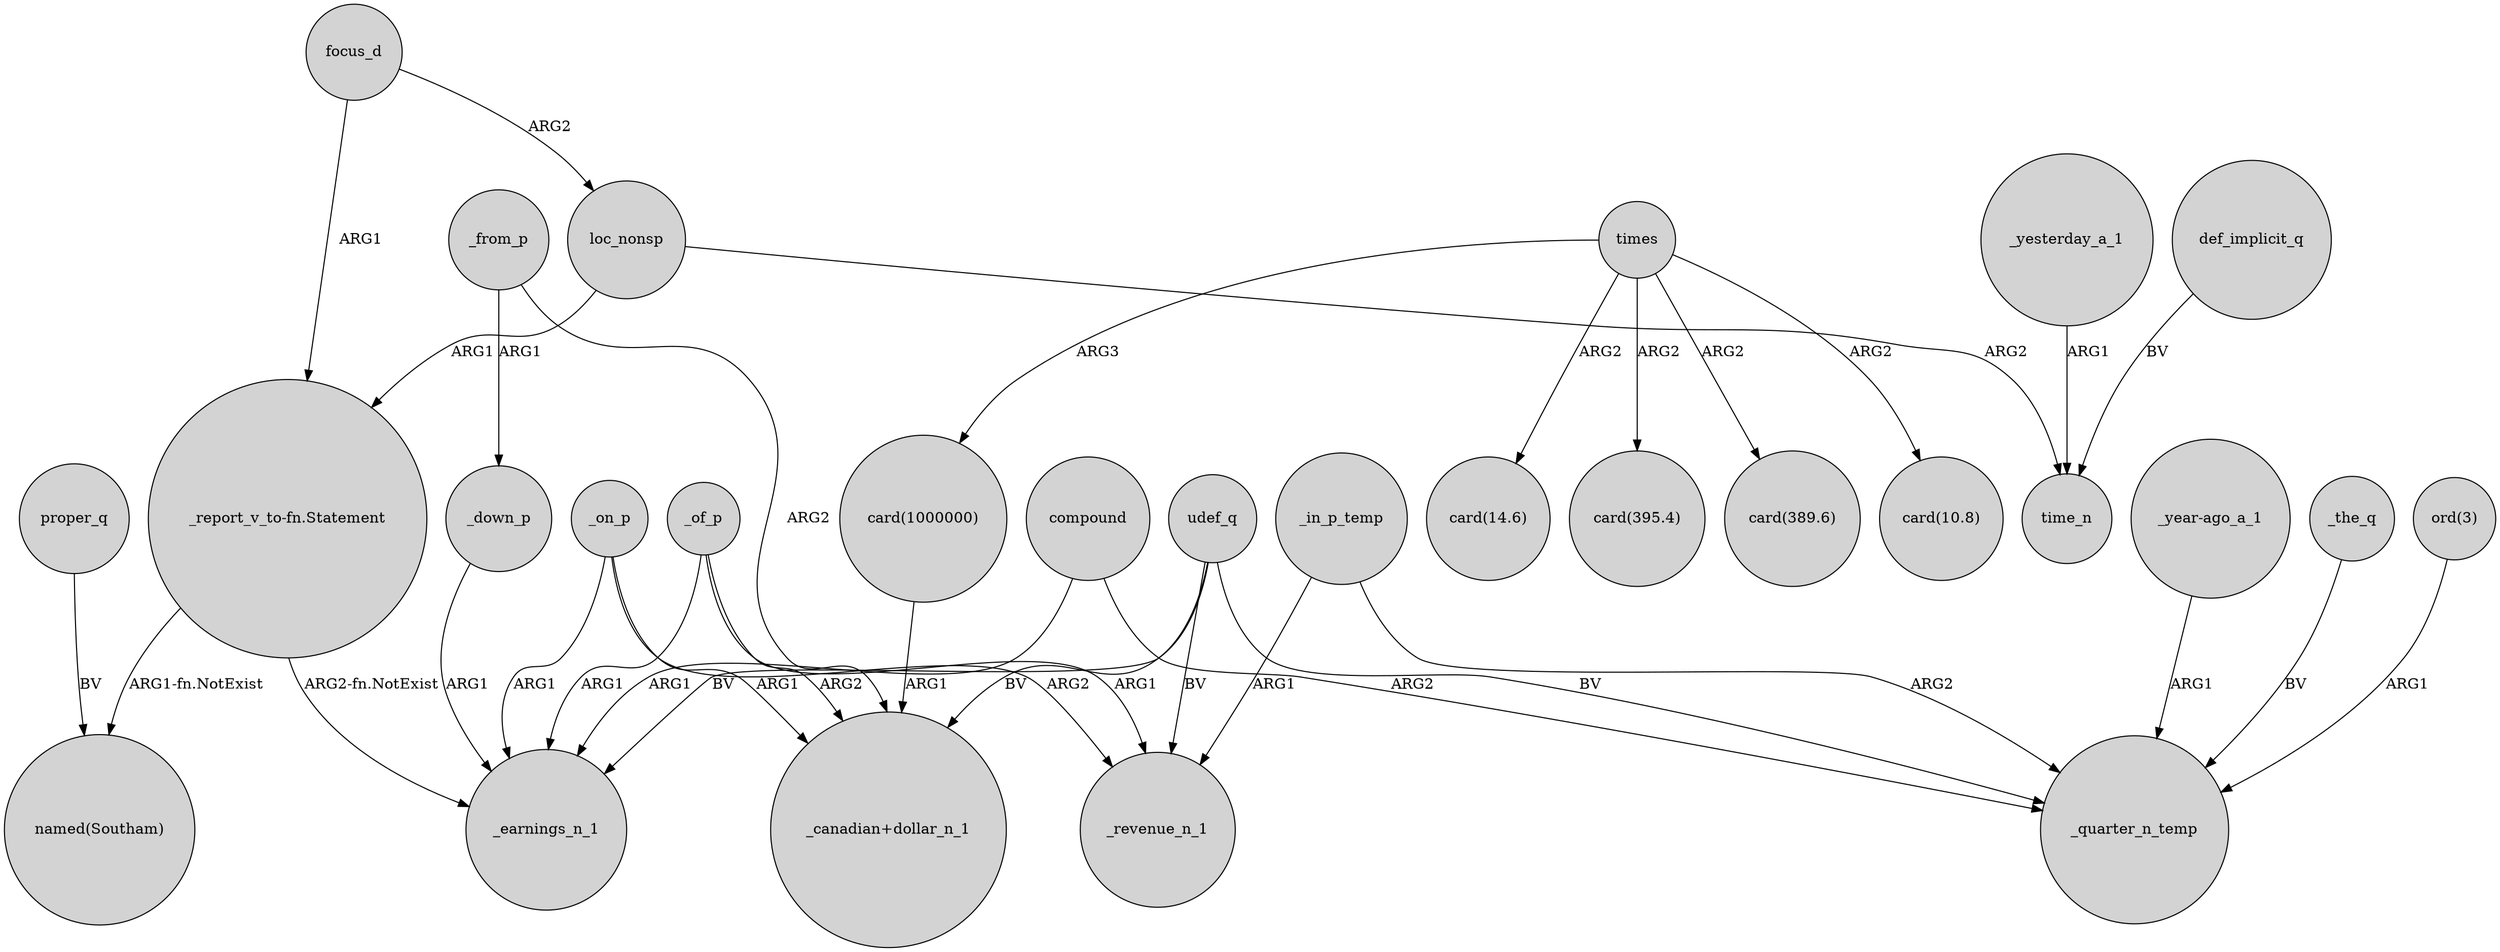 digraph {
	node [shape=circle style=filled]
	focus_d -> loc_nonsp [label=ARG2]
	focus_d -> "_report_v_to-fn.Statement" [label=ARG1]
	_yesterday_a_1 -> time_n [label=ARG1]
	proper_q -> "named(Southam)" [label=BV]
	compound -> _quarter_n_temp [label=ARG2]
	times -> "card(389.6)" [label=ARG2]
	_on_p -> "_canadian+dollar_n_1" [label=ARG1]
	_from_p -> _down_p [label=ARG1]
	udef_q -> _earnings_n_1 [label=BV]
	udef_q -> "_canadian+dollar_n_1" [label=BV]
	_the_q -> _quarter_n_temp [label=BV]
	compound -> _earnings_n_1 [label=ARG1]
	times -> "card(10.8)" [label=ARG2]
	"card(1000000)" -> "_canadian+dollar_n_1" [label=ARG1]
	loc_nonsp -> "_report_v_to-fn.Statement" [label=ARG1]
	times -> "card(14.6)" [label=ARG2]
	_on_p -> _earnings_n_1 [label=ARG1]
	loc_nonsp -> time_n [label=ARG2]
	_in_p_temp -> _revenue_n_1 [label=ARG1]
	_in_p_temp -> _quarter_n_temp [label=ARG2]
	udef_q -> _revenue_n_1 [label=BV]
	times -> "card(395.4)" [label=ARG2]
	"ord(3)" -> _quarter_n_temp [label=ARG1]
	times -> "card(1000000)" [label=ARG3]
	_of_p -> "_canadian+dollar_n_1" [label=ARG2]
	_of_p -> _revenue_n_1 [label=ARG1]
	_down_p -> _earnings_n_1 [label=ARG1]
	_on_p -> _revenue_n_1 [label=ARG2]
	"_year-ago_a_1" -> _quarter_n_temp [label=ARG1]
	_of_p -> _earnings_n_1 [label=ARG1]
	"_report_v_to-fn.Statement" -> _earnings_n_1 [label="ARG2-fn.NotExist"]
	_from_p -> "_canadian+dollar_n_1" [label=ARG2]
	udef_q -> _quarter_n_temp [label=BV]
	def_implicit_q -> time_n [label=BV]
	"_report_v_to-fn.Statement" -> "named(Southam)" [label="ARG1-fn.NotExist"]
}
